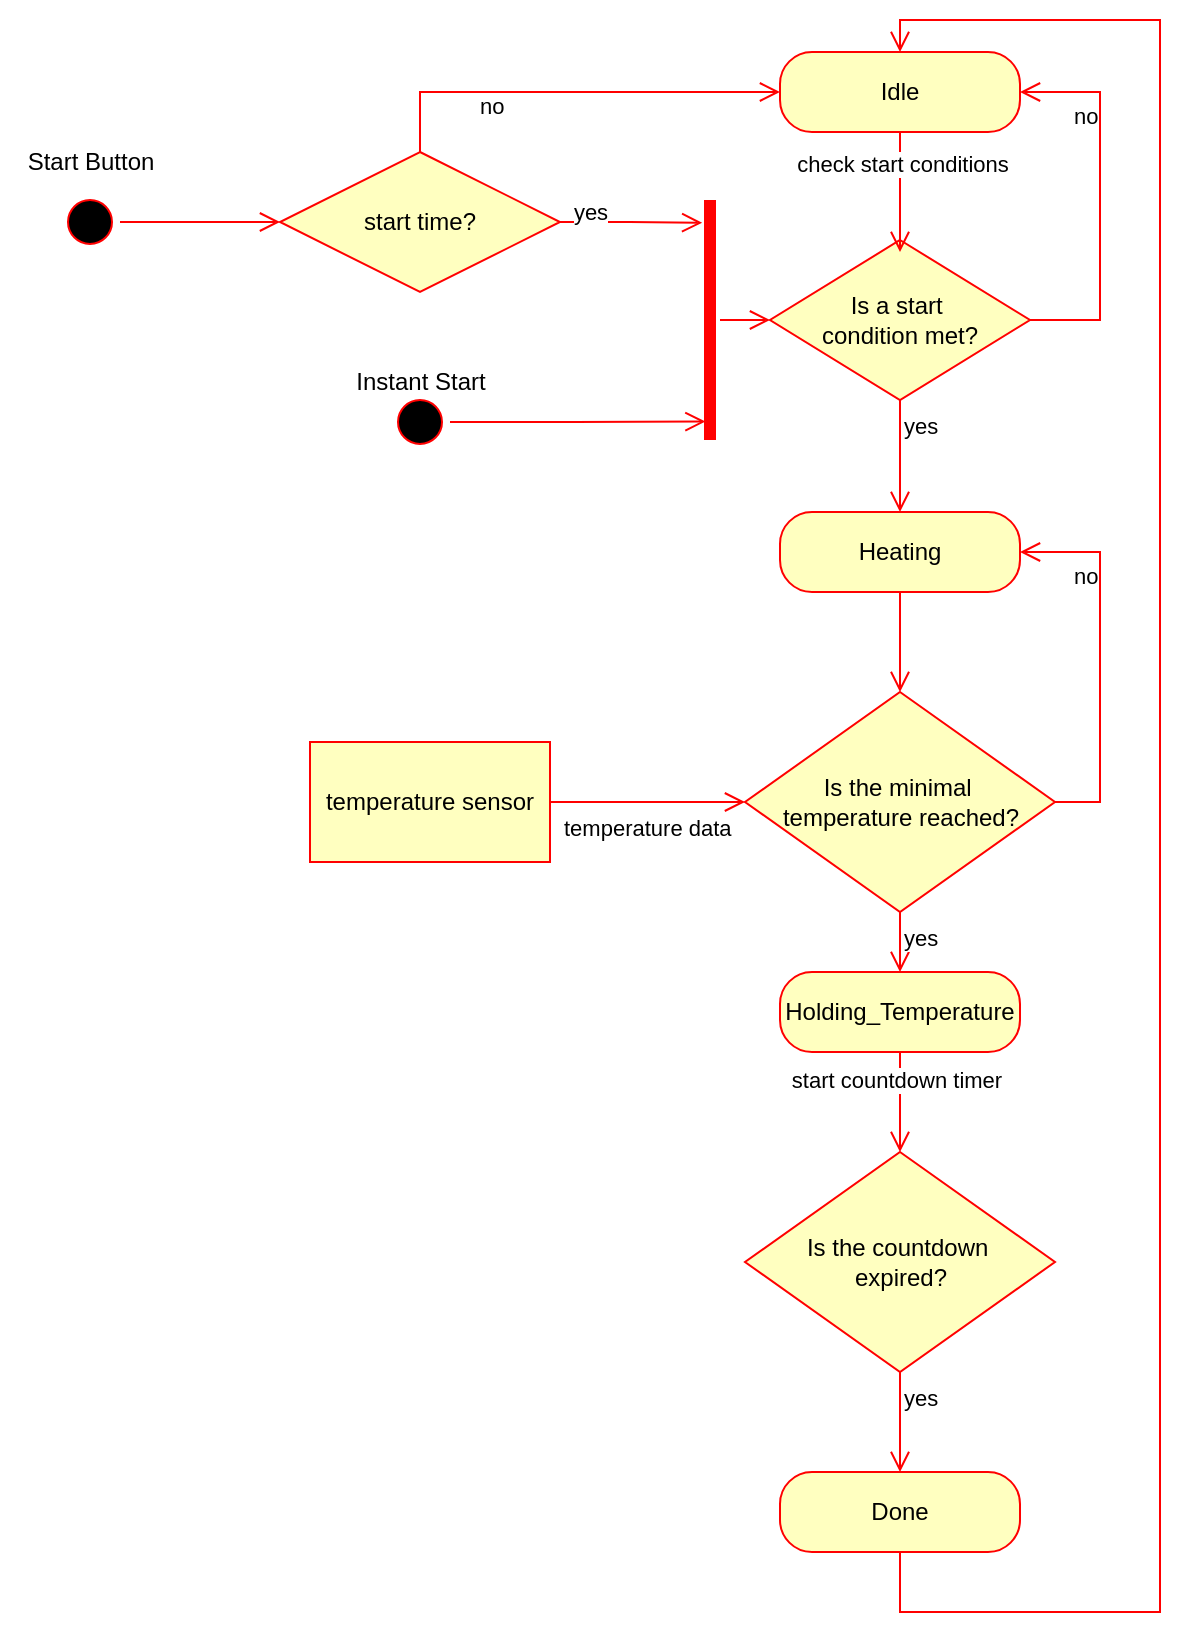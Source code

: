 <mxfile version="26.2.14">
  <diagram name="Page-1" id="e7e014a7-5840-1c2e-5031-d8a46d1fe8dd">
    <mxGraphModel dx="1773" dy="940" grid="1" gridSize="10" guides="1" tooltips="1" connect="1" arrows="1" fold="1" page="1" pageScale="1" pageWidth="1169" pageHeight="826" background="none" math="0" shadow="0">
      <root>
        <mxCell id="0" />
        <mxCell id="1" parent="0" />
        <mxCell id="lpRA6bZeh-dXRlE1xvE8-41" value="" style="ellipse;html=1;shape=startState;fillColor=#000000;strokeColor=#ff0000;" vertex="1" parent="1">
          <mxGeometry x="80" y="106" width="30" height="30" as="geometry" />
        </mxCell>
        <mxCell id="lpRA6bZeh-dXRlE1xvE8-42" value="" style="edgeStyle=orthogonalEdgeStyle;html=1;verticalAlign=bottom;endArrow=open;endSize=8;strokeColor=#ff0000;rounded=0;entryX=0;entryY=0.5;entryDx=0;entryDy=0;" edge="1" source="lpRA6bZeh-dXRlE1xvE8-41" parent="1" target="lpRA6bZeh-dXRlE1xvE8-45">
          <mxGeometry relative="1" as="geometry">
            <mxPoint x="260" y="86" as="targetPoint" />
          </mxGeometry>
        </mxCell>
        <mxCell id="lpRA6bZeh-dXRlE1xvE8-43" value="" style="ellipse;html=1;shape=startState;fillColor=#000000;strokeColor=#ff0000;" vertex="1" parent="1">
          <mxGeometry x="245" y="206" width="30" height="30" as="geometry" />
        </mxCell>
        <mxCell id="lpRA6bZeh-dXRlE1xvE8-44" value="" style="edgeStyle=orthogonalEdgeStyle;html=1;verticalAlign=bottom;endArrow=open;endSize=8;strokeColor=#ff0000;rounded=0;entryX=0.077;entryY=0.273;entryDx=0;entryDy=0;entryPerimeter=0;" edge="1" source="lpRA6bZeh-dXRlE1xvE8-43" parent="1" target="lpRA6bZeh-dXRlE1xvE8-91">
          <mxGeometry relative="1" as="geometry">
            <mxPoint x="330" y="270" as="targetPoint" />
            <Array as="points" />
          </mxGeometry>
        </mxCell>
        <mxCell id="lpRA6bZeh-dXRlE1xvE8-45" value="start time?" style="rhombus;whiteSpace=wrap;html=1;fontColor=#000000;fillColor=#ffffc0;strokeColor=#ff0000;" vertex="1" parent="1">
          <mxGeometry x="190" y="86" width="140" height="70" as="geometry" />
        </mxCell>
        <mxCell id="lpRA6bZeh-dXRlE1xvE8-46" value="no" style="edgeStyle=orthogonalEdgeStyle;html=1;align=left;verticalAlign=bottom;endArrow=open;endSize=8;strokeColor=#ff0000;rounded=0;entryX=0;entryY=0.5;entryDx=0;entryDy=0;exitX=0.5;exitY=0;exitDx=0;exitDy=0;elbow=horizontal;curved=0;" edge="1" source="lpRA6bZeh-dXRlE1xvE8-45" parent="1" target="lpRA6bZeh-dXRlE1xvE8-58">
          <mxGeometry x="-0.451" y="-16" relative="1" as="geometry">
            <mxPoint x="400" y="106" as="targetPoint" />
            <mxPoint x="320" y="106" as="sourcePoint" />
            <Array as="points">
              <mxPoint x="260" y="56" />
            </Array>
            <mxPoint as="offset" />
          </mxGeometry>
        </mxCell>
        <mxCell id="lpRA6bZeh-dXRlE1xvE8-47" value="yes" style="edgeStyle=orthogonalEdgeStyle;html=1;align=left;verticalAlign=top;endArrow=open;endSize=8;strokeColor=#ff0000;rounded=0;entryX=0.5;entryY=0;entryDx=0;entryDy=0;" edge="1" source="lpRA6bZeh-dXRlE1xvE8-54" parent="1" target="lpRA6bZeh-dXRlE1xvE8-52">
          <mxGeometry x="-1" relative="1" as="geometry">
            <mxPoint x="600" y="216" as="targetPoint" />
          </mxGeometry>
        </mxCell>
        <mxCell id="lpRA6bZeh-dXRlE1xvE8-50" value="Start Button" style="text;html=1;align=center;verticalAlign=middle;resizable=0;points=[];autosize=1;strokeColor=none;fillColor=none;" vertex="1" parent="1">
          <mxGeometry x="50" y="76" width="90" height="30" as="geometry" />
        </mxCell>
        <mxCell id="lpRA6bZeh-dXRlE1xvE8-51" value="Instant Start" style="text;html=1;align=center;verticalAlign=middle;resizable=0;points=[];autosize=1;strokeColor=none;fillColor=none;" vertex="1" parent="1">
          <mxGeometry x="215" y="186" width="90" height="30" as="geometry" />
        </mxCell>
        <mxCell id="lpRA6bZeh-dXRlE1xvE8-52" value="Heating" style="rounded=1;whiteSpace=wrap;html=1;arcSize=40;fontColor=#000000;fillColor=#ffffc0;strokeColor=#ff0000;" vertex="1" parent="1">
          <mxGeometry x="440" y="266" width="120" height="40" as="geometry" />
        </mxCell>
        <mxCell id="lpRA6bZeh-dXRlE1xvE8-53" value="" style="edgeStyle=orthogonalEdgeStyle;html=1;verticalAlign=bottom;endArrow=open;endSize=8;strokeColor=#ff0000;rounded=0;entryX=0.5;entryY=0;entryDx=0;entryDy=0;" edge="1" source="lpRA6bZeh-dXRlE1xvE8-52" parent="1" target="lpRA6bZeh-dXRlE1xvE8-73">
          <mxGeometry relative="1" as="geometry">
            <mxPoint x="420" y="336" as="targetPoint" />
          </mxGeometry>
        </mxCell>
        <mxCell id="lpRA6bZeh-dXRlE1xvE8-57" value="" style="edgeStyle=orthogonalEdgeStyle;html=1;align=left;verticalAlign=top;endArrow=open;endSize=8;strokeColor=#ff0000;rounded=0;entryX=0.905;entryY=0.109;entryDx=0;entryDy=0;entryPerimeter=0;" edge="1" parent="1" source="lpRA6bZeh-dXRlE1xvE8-45" target="lpRA6bZeh-dXRlE1xvE8-91">
          <mxGeometry x="-1" relative="1" as="geometry">
            <mxPoint x="390" y="140" as="targetPoint" />
            <mxPoint x="620" y="156" as="sourcePoint" />
            <Array as="points" />
          </mxGeometry>
        </mxCell>
        <mxCell id="lpRA6bZeh-dXRlE1xvE8-81" value="yes" style="edgeLabel;html=1;align=center;verticalAlign=middle;resizable=0;points=[];" vertex="1" connectable="0" parent="lpRA6bZeh-dXRlE1xvE8-57">
          <mxGeometry x="-0.438" y="3" relative="1" as="geometry">
            <mxPoint x="-5" y="-2" as="offset" />
          </mxGeometry>
        </mxCell>
        <mxCell id="lpRA6bZeh-dXRlE1xvE8-54" value="Is a start&amp;nbsp;&lt;div&gt;condition met?&lt;/div&gt;" style="rhombus;whiteSpace=wrap;html=1;fontColor=#000000;fillColor=#ffffc0;strokeColor=#ff0000;" vertex="1" parent="1">
          <mxGeometry x="435" y="130" width="130" height="80" as="geometry" />
        </mxCell>
        <mxCell id="lpRA6bZeh-dXRlE1xvE8-58" value="Idle" style="rounded=1;whiteSpace=wrap;html=1;arcSize=40;fontColor=#000000;fillColor=#ffffc0;strokeColor=#ff0000;" vertex="1" parent="1">
          <mxGeometry x="440" y="36" width="120" height="40" as="geometry" />
        </mxCell>
        <mxCell id="lpRA6bZeh-dXRlE1xvE8-59" value="" style="edgeStyle=orthogonalEdgeStyle;html=1;verticalAlign=bottom;endArrow=open;endSize=8;strokeColor=#ff0000;rounded=0;" edge="1" source="lpRA6bZeh-dXRlE1xvE8-58" parent="1">
          <mxGeometry relative="1" as="geometry">
            <mxPoint x="500" y="136" as="targetPoint" />
          </mxGeometry>
        </mxCell>
        <mxCell id="lpRA6bZeh-dXRlE1xvE8-60" value="check start conditions" style="edgeLabel;html=1;align=center;verticalAlign=middle;resizable=0;points=[];" vertex="1" connectable="0" parent="lpRA6bZeh-dXRlE1xvE8-59">
          <mxGeometry x="-0.471" y="1" relative="1" as="geometry">
            <mxPoint as="offset" />
          </mxGeometry>
        </mxCell>
        <mxCell id="lpRA6bZeh-dXRlE1xvE8-63" value="no" style="edgeStyle=orthogonalEdgeStyle;html=1;align=left;verticalAlign=bottom;endArrow=open;endSize=8;strokeColor=#ff0000;rounded=0;exitX=1;exitY=0.5;exitDx=0;exitDy=0;elbow=horizontal;curved=0;entryX=1;entryY=0.5;entryDx=0;entryDy=0;" edge="1" parent="1" source="lpRA6bZeh-dXRlE1xvE8-54" target="lpRA6bZeh-dXRlE1xvE8-58">
          <mxGeometry x="0.354" y="15" relative="1" as="geometry">
            <mxPoint x="700" y="106" as="targetPoint" />
            <mxPoint x="740" y="191" as="sourcePoint" />
            <Array as="points">
              <mxPoint x="600" y="170" />
              <mxPoint x="600" y="56" />
            </Array>
            <mxPoint as="offset" />
          </mxGeometry>
        </mxCell>
        <mxCell id="lpRA6bZeh-dXRlE1xvE8-71" value="yes" style="edgeStyle=orthogonalEdgeStyle;html=1;align=left;verticalAlign=top;endArrow=open;endSize=8;strokeColor=#ff0000;rounded=0;entryX=0.5;entryY=0;entryDx=0;entryDy=0;" edge="1" parent="1" source="lpRA6bZeh-dXRlE1xvE8-73" target="lpRA6bZeh-dXRlE1xvE8-72">
          <mxGeometry x="-1" relative="1" as="geometry">
            <mxPoint x="600" y="446" as="targetPoint" />
          </mxGeometry>
        </mxCell>
        <mxCell id="lpRA6bZeh-dXRlE1xvE8-72" value="Holding_Temperature" style="rounded=1;whiteSpace=wrap;html=1;arcSize=40;fontColor=#000000;fillColor=#ffffc0;strokeColor=#ff0000;" vertex="1" parent="1">
          <mxGeometry x="440" y="496" width="120" height="40" as="geometry" />
        </mxCell>
        <mxCell id="lpRA6bZeh-dXRlE1xvE8-73" value="Is the minimal&amp;nbsp;&lt;div&gt;temperature reached?&lt;/div&gt;" style="rhombus;whiteSpace=wrap;html=1;fontColor=#000000;fillColor=#ffffc0;strokeColor=#ff0000;" vertex="1" parent="1">
          <mxGeometry x="422.5" y="356" width="155" height="110" as="geometry" />
        </mxCell>
        <mxCell id="lpRA6bZeh-dXRlE1xvE8-76" value="no" style="edgeStyle=orthogonalEdgeStyle;html=1;align=left;verticalAlign=bottom;endArrow=open;endSize=8;strokeColor=#ff0000;rounded=0;exitX=1;exitY=0.5;exitDx=0;exitDy=0;elbow=horizontal;curved=0;entryX=1;entryY=0.5;entryDx=0;entryDy=0;" edge="1" parent="1" source="lpRA6bZeh-dXRlE1xvE8-73" target="lpRA6bZeh-dXRlE1xvE8-52">
          <mxGeometry x="0.354" y="15" relative="1" as="geometry">
            <mxPoint x="700" y="336" as="targetPoint" />
            <mxPoint x="740" y="421" as="sourcePoint" />
            <Array as="points">
              <mxPoint x="600" y="411" />
              <mxPoint x="600" y="286" />
            </Array>
            <mxPoint as="offset" />
          </mxGeometry>
        </mxCell>
        <mxCell id="lpRA6bZeh-dXRlE1xvE8-77" value="temperature sensor" style="whiteSpace=wrap;html=1;fillColor=#ffffc0;strokeColor=#ff0000;fontColor=#000000;" vertex="1" parent="1">
          <mxGeometry x="205" y="381" width="120" height="60" as="geometry" />
        </mxCell>
        <mxCell id="lpRA6bZeh-dXRlE1xvE8-79" value="temperature data" style="edgeStyle=orthogonalEdgeStyle;html=1;align=left;verticalAlign=top;endArrow=open;endSize=8;strokeColor=#ff0000;rounded=0;entryX=0;entryY=0.5;entryDx=0;entryDy=0;exitX=1;exitY=0.5;exitDx=0;exitDy=0;" edge="1" parent="1" source="lpRA6bZeh-dXRlE1xvE8-77" target="lpRA6bZeh-dXRlE1xvE8-73">
          <mxGeometry x="-0.897" relative="1" as="geometry">
            <mxPoint x="597" y="276" as="targetPoint" />
            <mxPoint x="597" y="226" as="sourcePoint" />
            <mxPoint as="offset" />
          </mxGeometry>
        </mxCell>
        <mxCell id="lpRA6bZeh-dXRlE1xvE8-83" value="Is the countdown&amp;nbsp;&lt;div&gt;expired?&lt;/div&gt;" style="rhombus;whiteSpace=wrap;html=1;fontColor=#000000;fillColor=#ffffc0;strokeColor=#ff0000;" vertex="1" parent="1">
          <mxGeometry x="422.5" y="586" width="155" height="110" as="geometry" />
        </mxCell>
        <mxCell id="lpRA6bZeh-dXRlE1xvE8-84" value="" style="edgeStyle=orthogonalEdgeStyle;html=1;verticalAlign=bottom;endArrow=open;endSize=8;strokeColor=#ff0000;rounded=0;entryX=0.5;entryY=0;entryDx=0;entryDy=0;exitX=0.5;exitY=1;exitDx=0;exitDy=0;" edge="1" parent="1" source="lpRA6bZeh-dXRlE1xvE8-72" target="lpRA6bZeh-dXRlE1xvE8-83">
          <mxGeometry relative="1" as="geometry">
            <mxPoint x="499.5" y="586" as="targetPoint" />
            <mxPoint x="499.5" y="536" as="sourcePoint" />
          </mxGeometry>
        </mxCell>
        <mxCell id="lpRA6bZeh-dXRlE1xvE8-85" value="start countdown timer" style="edgeLabel;html=1;align=center;verticalAlign=middle;resizable=0;points=[];" vertex="1" connectable="0" parent="lpRA6bZeh-dXRlE1xvE8-84">
          <mxGeometry x="-0.44" y="-2" relative="1" as="geometry">
            <mxPoint as="offset" />
          </mxGeometry>
        </mxCell>
        <mxCell id="lpRA6bZeh-dXRlE1xvE8-86" value="yes" style="edgeStyle=orthogonalEdgeStyle;html=1;align=left;verticalAlign=top;endArrow=open;endSize=8;strokeColor=#ff0000;rounded=0;entryX=0.5;entryY=0;entryDx=0;entryDy=0;exitX=0.5;exitY=1;exitDx=0;exitDy=0;" edge="1" parent="1" target="lpRA6bZeh-dXRlE1xvE8-87" source="lpRA6bZeh-dXRlE1xvE8-83">
          <mxGeometry x="-1" relative="1" as="geometry">
            <mxPoint x="600" y="696" as="targetPoint" />
            <mxPoint x="500" y="716" as="sourcePoint" />
          </mxGeometry>
        </mxCell>
        <mxCell id="lpRA6bZeh-dXRlE1xvE8-87" value="Done" style="rounded=1;whiteSpace=wrap;html=1;arcSize=40;fontColor=#000000;fillColor=#ffffc0;strokeColor=#ff0000;" vertex="1" parent="1">
          <mxGeometry x="440" y="746" width="120" height="40" as="geometry" />
        </mxCell>
        <mxCell id="lpRA6bZeh-dXRlE1xvE8-90" value="" style="edgeStyle=orthogonalEdgeStyle;html=1;align=left;verticalAlign=top;endArrow=open;endSize=8;strokeColor=#ff0000;rounded=0;exitX=0.5;exitY=1;exitDx=0;exitDy=0;entryX=0.5;entryY=0;entryDx=0;entryDy=0;" edge="1" parent="1" source="lpRA6bZeh-dXRlE1xvE8-87" target="lpRA6bZeh-dXRlE1xvE8-58">
          <mxGeometry x="-1" relative="1" as="geometry">
            <mxPoint x="790" y="376" as="targetPoint" />
            <mxPoint x="510" y="706" as="sourcePoint" />
            <Array as="points">
              <mxPoint x="500" y="816" />
              <mxPoint x="630" y="816" />
              <mxPoint x="630" y="20" />
              <mxPoint x="500" y="20" />
            </Array>
          </mxGeometry>
        </mxCell>
        <mxCell id="lpRA6bZeh-dXRlE1xvE8-91" value="" style="shape=line;html=1;strokeWidth=6;strokeColor=#ff0000;direction=north;" vertex="1" parent="1">
          <mxGeometry x="400" y="110" width="10" height="120" as="geometry" />
        </mxCell>
        <mxCell id="lpRA6bZeh-dXRlE1xvE8-92" value="" style="edgeStyle=orthogonalEdgeStyle;html=1;verticalAlign=bottom;endArrow=open;endSize=8;strokeColor=#ff0000;rounded=0;entryX=0;entryY=0.5;entryDx=0;entryDy=0;" edge="1" source="lpRA6bZeh-dXRlE1xvE8-91" parent="1" target="lpRA6bZeh-dXRlE1xvE8-54">
          <mxGeometry relative="1" as="geometry">
            <mxPoint x="990" y="285" as="targetPoint" />
          </mxGeometry>
        </mxCell>
      </root>
    </mxGraphModel>
  </diagram>
</mxfile>
